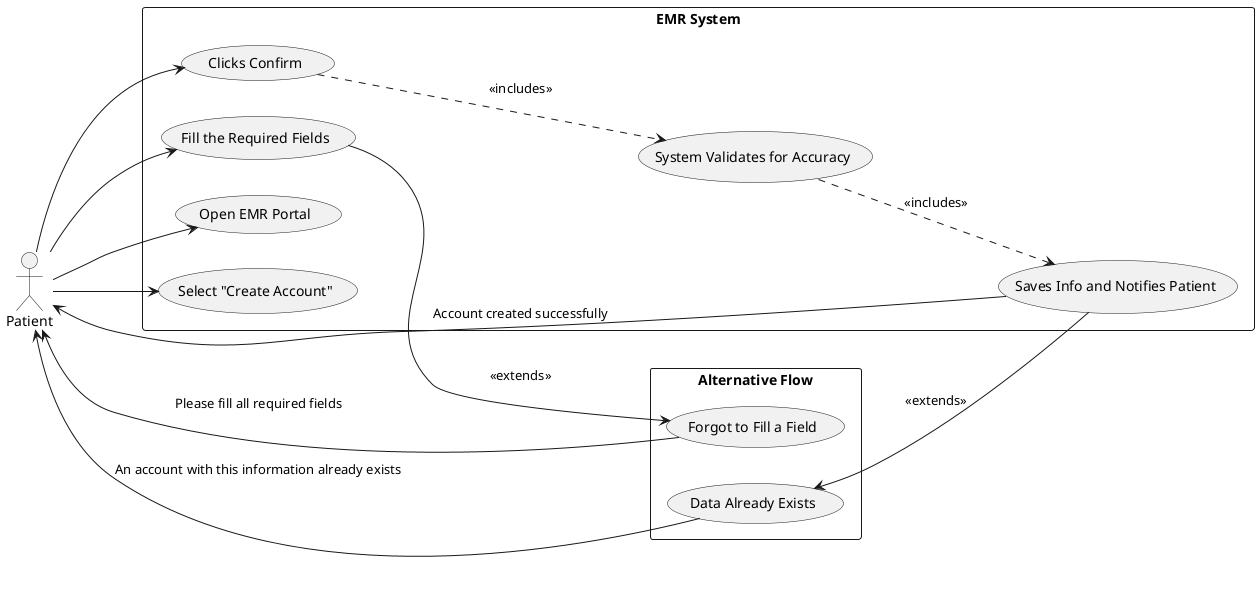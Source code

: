 @startuml
left to right direction
actor Patient as p

rectangle "EMR System" {
    p --> (Open EMR Portal)
    p --> (Select "Create Account")
    p --> (Fill the Required Fields)
    p --> (Clicks Confirm)
    (Clicks Confirm) ..> (System Validates for Accuracy): <<includes>>
    (System Validates for Accuracy) ..> (Saves Info and Notifies Patient): <<includes>>
    (Saves Info and Notifies Patient) --> p: "Account created successfully"
}

rectangle "Alternative Flow" {
    (Fill the Required Fields) --> (Forgot to Fill a Field): <<extends>>
    (Forgot to Fill a Field) --> p: "Please fill all required fields"

    (Saves Info and Notifies Patient) --> (Data Already Exists): <<extends>>
    (Data Already Exists) --> p: "An account with this information already exists"
}
@enduml

